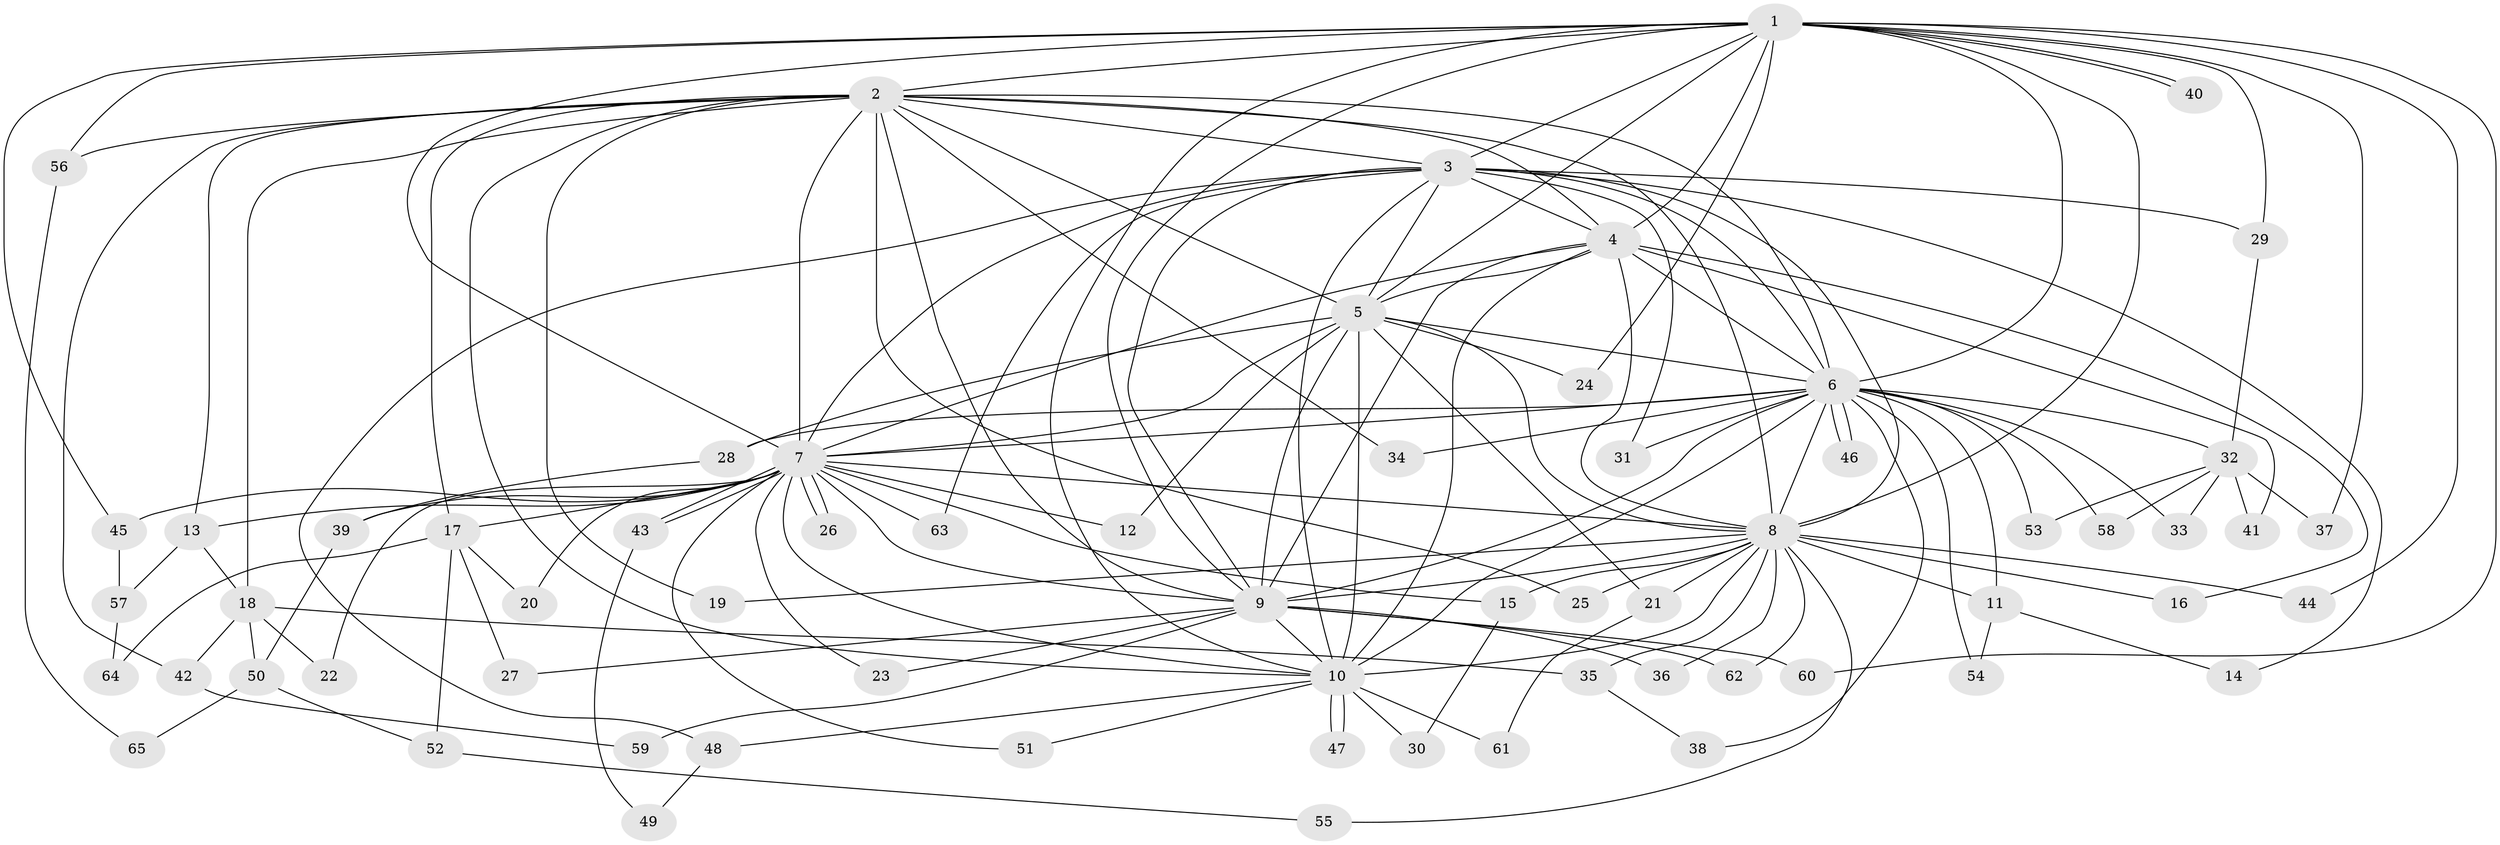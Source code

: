 // Generated by graph-tools (version 1.1) at 2025/34/03/09/25 02:34:50]
// undirected, 65 vertices, 155 edges
graph export_dot {
graph [start="1"]
  node [color=gray90,style=filled];
  1;
  2;
  3;
  4;
  5;
  6;
  7;
  8;
  9;
  10;
  11;
  12;
  13;
  14;
  15;
  16;
  17;
  18;
  19;
  20;
  21;
  22;
  23;
  24;
  25;
  26;
  27;
  28;
  29;
  30;
  31;
  32;
  33;
  34;
  35;
  36;
  37;
  38;
  39;
  40;
  41;
  42;
  43;
  44;
  45;
  46;
  47;
  48;
  49;
  50;
  51;
  52;
  53;
  54;
  55;
  56;
  57;
  58;
  59;
  60;
  61;
  62;
  63;
  64;
  65;
  1 -- 2;
  1 -- 3;
  1 -- 4;
  1 -- 5;
  1 -- 6;
  1 -- 7;
  1 -- 8;
  1 -- 9;
  1 -- 10;
  1 -- 24;
  1 -- 29;
  1 -- 37;
  1 -- 40;
  1 -- 40;
  1 -- 44;
  1 -- 45;
  1 -- 56;
  1 -- 60;
  2 -- 3;
  2 -- 4;
  2 -- 5;
  2 -- 6;
  2 -- 7;
  2 -- 8;
  2 -- 9;
  2 -- 10;
  2 -- 13;
  2 -- 17;
  2 -- 18;
  2 -- 19;
  2 -- 25;
  2 -- 34;
  2 -- 42;
  2 -- 56;
  3 -- 4;
  3 -- 5;
  3 -- 6;
  3 -- 7;
  3 -- 8;
  3 -- 9;
  3 -- 10;
  3 -- 14;
  3 -- 29;
  3 -- 31;
  3 -- 48;
  3 -- 63;
  4 -- 5;
  4 -- 6;
  4 -- 7;
  4 -- 8;
  4 -- 9;
  4 -- 10;
  4 -- 16;
  4 -- 41;
  5 -- 6;
  5 -- 7;
  5 -- 8;
  5 -- 9;
  5 -- 10;
  5 -- 12;
  5 -- 21;
  5 -- 24;
  5 -- 28;
  6 -- 7;
  6 -- 8;
  6 -- 9;
  6 -- 10;
  6 -- 11;
  6 -- 28;
  6 -- 31;
  6 -- 32;
  6 -- 33;
  6 -- 34;
  6 -- 38;
  6 -- 46;
  6 -- 46;
  6 -- 53;
  6 -- 54;
  6 -- 58;
  7 -- 8;
  7 -- 9;
  7 -- 10;
  7 -- 12;
  7 -- 13;
  7 -- 15;
  7 -- 17;
  7 -- 20;
  7 -- 22;
  7 -- 23;
  7 -- 26;
  7 -- 26;
  7 -- 39;
  7 -- 43;
  7 -- 43;
  7 -- 45;
  7 -- 51;
  7 -- 63;
  8 -- 9;
  8 -- 10;
  8 -- 11;
  8 -- 15;
  8 -- 16;
  8 -- 19;
  8 -- 21;
  8 -- 25;
  8 -- 35;
  8 -- 36;
  8 -- 44;
  8 -- 55;
  8 -- 62;
  9 -- 10;
  9 -- 23;
  9 -- 27;
  9 -- 36;
  9 -- 59;
  9 -- 60;
  9 -- 62;
  10 -- 30;
  10 -- 47;
  10 -- 47;
  10 -- 48;
  10 -- 51;
  10 -- 61;
  11 -- 14;
  11 -- 54;
  13 -- 18;
  13 -- 57;
  15 -- 30;
  17 -- 20;
  17 -- 27;
  17 -- 52;
  17 -- 64;
  18 -- 22;
  18 -- 35;
  18 -- 42;
  18 -- 50;
  21 -- 61;
  28 -- 39;
  29 -- 32;
  32 -- 33;
  32 -- 37;
  32 -- 41;
  32 -- 53;
  32 -- 58;
  35 -- 38;
  39 -- 50;
  42 -- 59;
  43 -- 49;
  45 -- 57;
  48 -- 49;
  50 -- 52;
  50 -- 65;
  52 -- 55;
  56 -- 65;
  57 -- 64;
}

